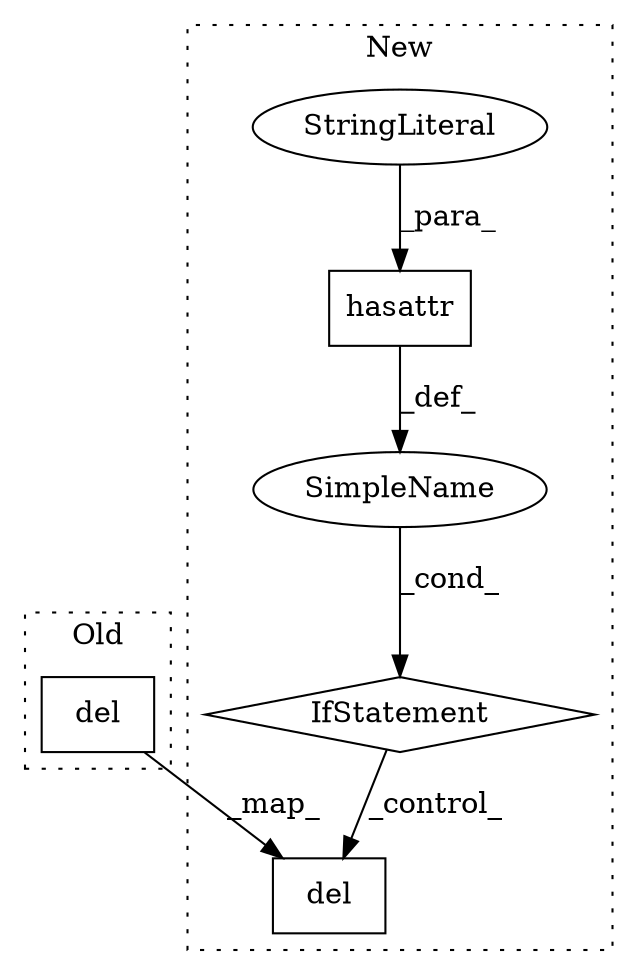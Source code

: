 digraph G {
subgraph cluster0 {
1 [label="del" a="32" s="4843,4867" l="4,1" shape="box"];
label = "Old";
style="dotted";
}
subgraph cluster1 {
2 [label="del" a="32" s="4892,4916" l="4,1" shape="box"];
3 [label="IfStatement" a="25" s="4843,4878" l="4,2" shape="diamond"];
4 [label="SimpleName" a="42" s="" l="" shape="ellipse"];
5 [label="hasattr" a="32" s="4847,4877" l="8,1" shape="box"];
6 [label="StringLiteral" a="45" s="4866" l="11" shape="ellipse"];
label = "New";
style="dotted";
}
1 -> 2 [label="_map_"];
3 -> 2 [label="_control_"];
4 -> 3 [label="_cond_"];
5 -> 4 [label="_def_"];
6 -> 5 [label="_para_"];
}